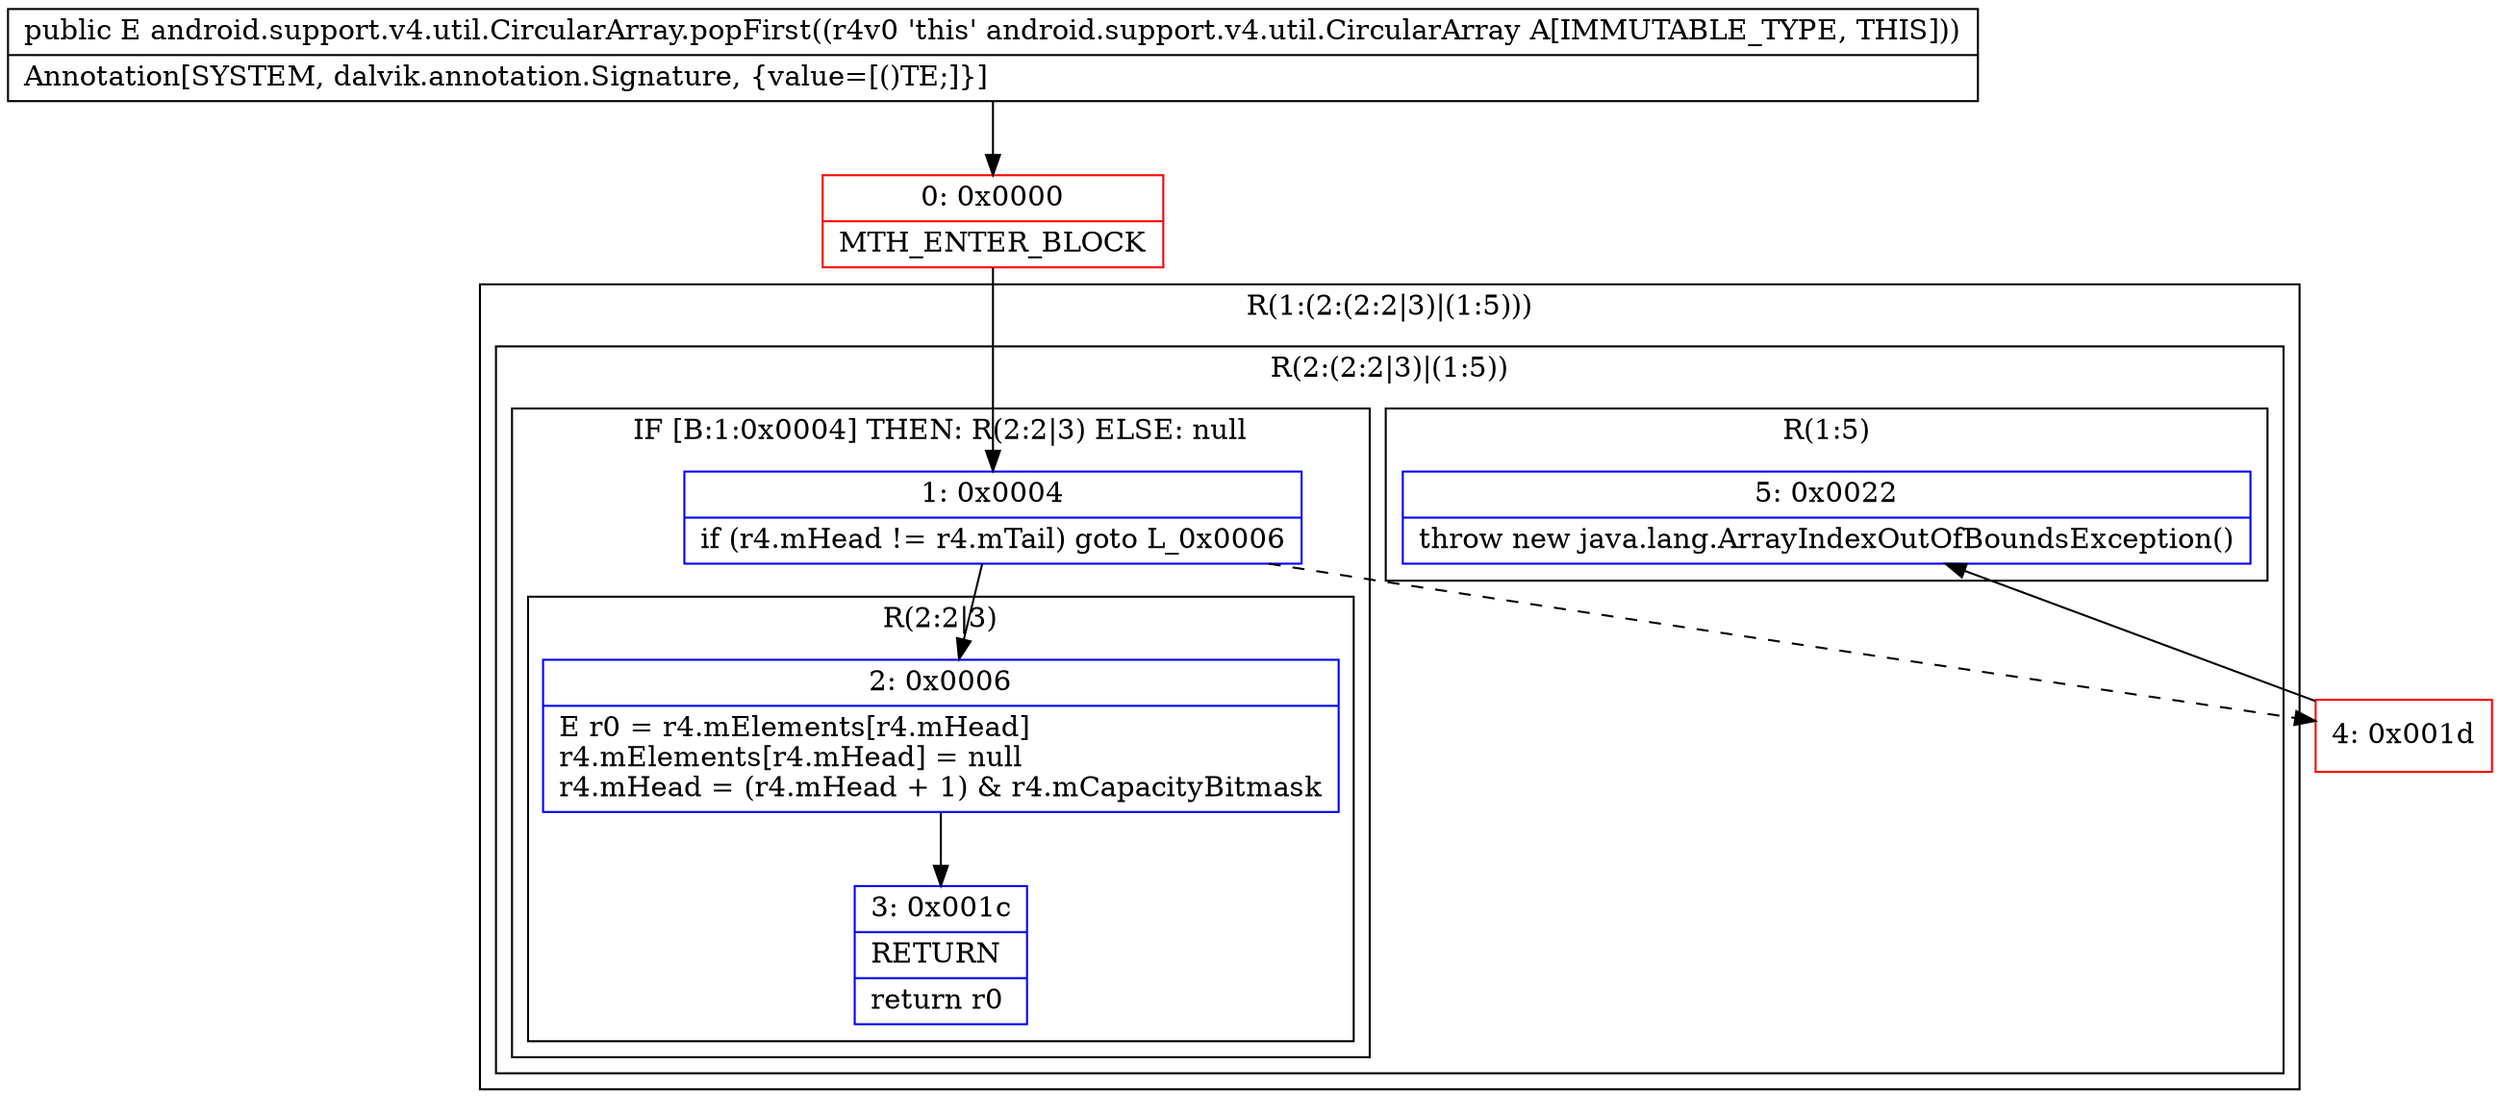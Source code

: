 digraph "CFG forandroid.support.v4.util.CircularArray.popFirst()Ljava\/lang\/Object;" {
subgraph cluster_Region_1554380884 {
label = "R(1:(2:(2:2|3)|(1:5)))";
node [shape=record,color=blue];
subgraph cluster_Region_951804136 {
label = "R(2:(2:2|3)|(1:5))";
node [shape=record,color=blue];
subgraph cluster_IfRegion_1528551915 {
label = "IF [B:1:0x0004] THEN: R(2:2|3) ELSE: null";
node [shape=record,color=blue];
Node_1 [shape=record,label="{1\:\ 0x0004|if (r4.mHead != r4.mTail) goto L_0x0006\l}"];
subgraph cluster_Region_1588640361 {
label = "R(2:2|3)";
node [shape=record,color=blue];
Node_2 [shape=record,label="{2\:\ 0x0006|E r0 = r4.mElements[r4.mHead]\lr4.mElements[r4.mHead] = null\lr4.mHead = (r4.mHead + 1) & r4.mCapacityBitmask\l}"];
Node_3 [shape=record,label="{3\:\ 0x001c|RETURN\l|return r0\l}"];
}
}
subgraph cluster_Region_1354306582 {
label = "R(1:5)";
node [shape=record,color=blue];
Node_5 [shape=record,label="{5\:\ 0x0022|throw new java.lang.ArrayIndexOutOfBoundsException()\l}"];
}
}
}
Node_0 [shape=record,color=red,label="{0\:\ 0x0000|MTH_ENTER_BLOCK\l}"];
Node_4 [shape=record,color=red,label="{4\:\ 0x001d}"];
MethodNode[shape=record,label="{public E android.support.v4.util.CircularArray.popFirst((r4v0 'this' android.support.v4.util.CircularArray A[IMMUTABLE_TYPE, THIS]))  | Annotation[SYSTEM, dalvik.annotation.Signature, \{value=[()TE;]\}]\l}"];
MethodNode -> Node_0;
Node_1 -> Node_2;
Node_1 -> Node_4[style=dashed];
Node_2 -> Node_3;
Node_0 -> Node_1;
Node_4 -> Node_5;
}


